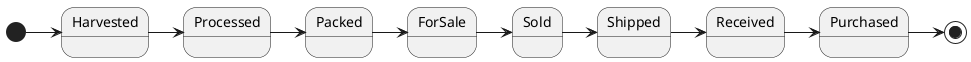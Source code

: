 @startuml

[*] -> Harvested
Harvested -> Processed
Processed -> Packed
Packed -> ForSale
ForSale -> Sold
Sold -> Shipped
Shipped -> Received
Received -> Purchased
Purchased -> [*]

@enduml
